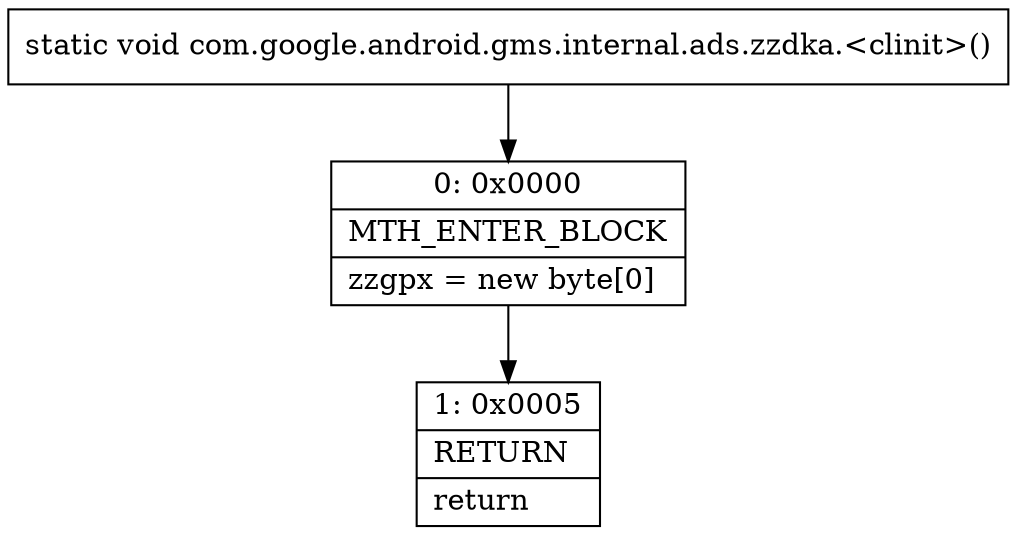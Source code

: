 digraph "CFG forcom.google.android.gms.internal.ads.zzdka.\<clinit\>()V" {
Node_0 [shape=record,label="{0\:\ 0x0000|MTH_ENTER_BLOCK\l|zzgpx = new byte[0]\l}"];
Node_1 [shape=record,label="{1\:\ 0x0005|RETURN\l|return\l}"];
MethodNode[shape=record,label="{static void com.google.android.gms.internal.ads.zzdka.\<clinit\>() }"];
MethodNode -> Node_0;
Node_0 -> Node_1;
}

